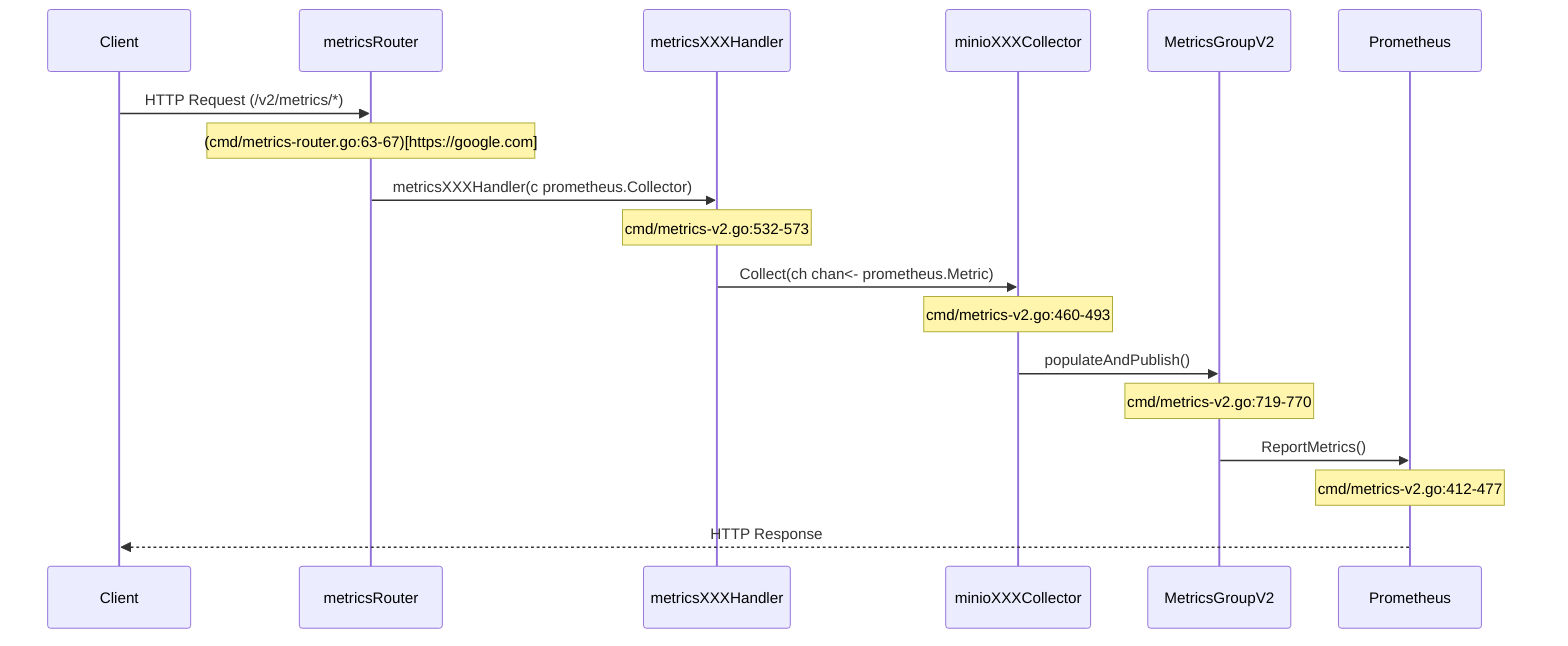 sequenceDiagram
    participant Client
    participant Router as metricsRouter
    participant Handler as metricsXXXHandler
    participant Collector as minioXXXCollector
    participant Metrics as MetricsGroupV2
    participant Prometheus

    Client->>Router: HTTP Request (/v2/metrics/*)
    Note over Router: (cmd/metrics-router.go:63-67)[https://google.com]
    
    Router->>Handler: metricsXXXHandler(c prometheus.Collector)
    Note over Handler: cmd/metrics-v2.go:532-573
    
    Handler->>Collector: Collect(ch chan<- prometheus.Metric)
    Note over Collector: cmd/metrics-v2.go:460-493
    
    Collector->>Metrics: populateAndPublish()
    Note over Metrics: cmd/metrics-v2.go:719-770
    
    Metrics->>Prometheus: ReportMetrics()
    Note over Prometheus: cmd/metrics-v2.go:412-477
    
    Prometheus-->>Client: HTTP Response